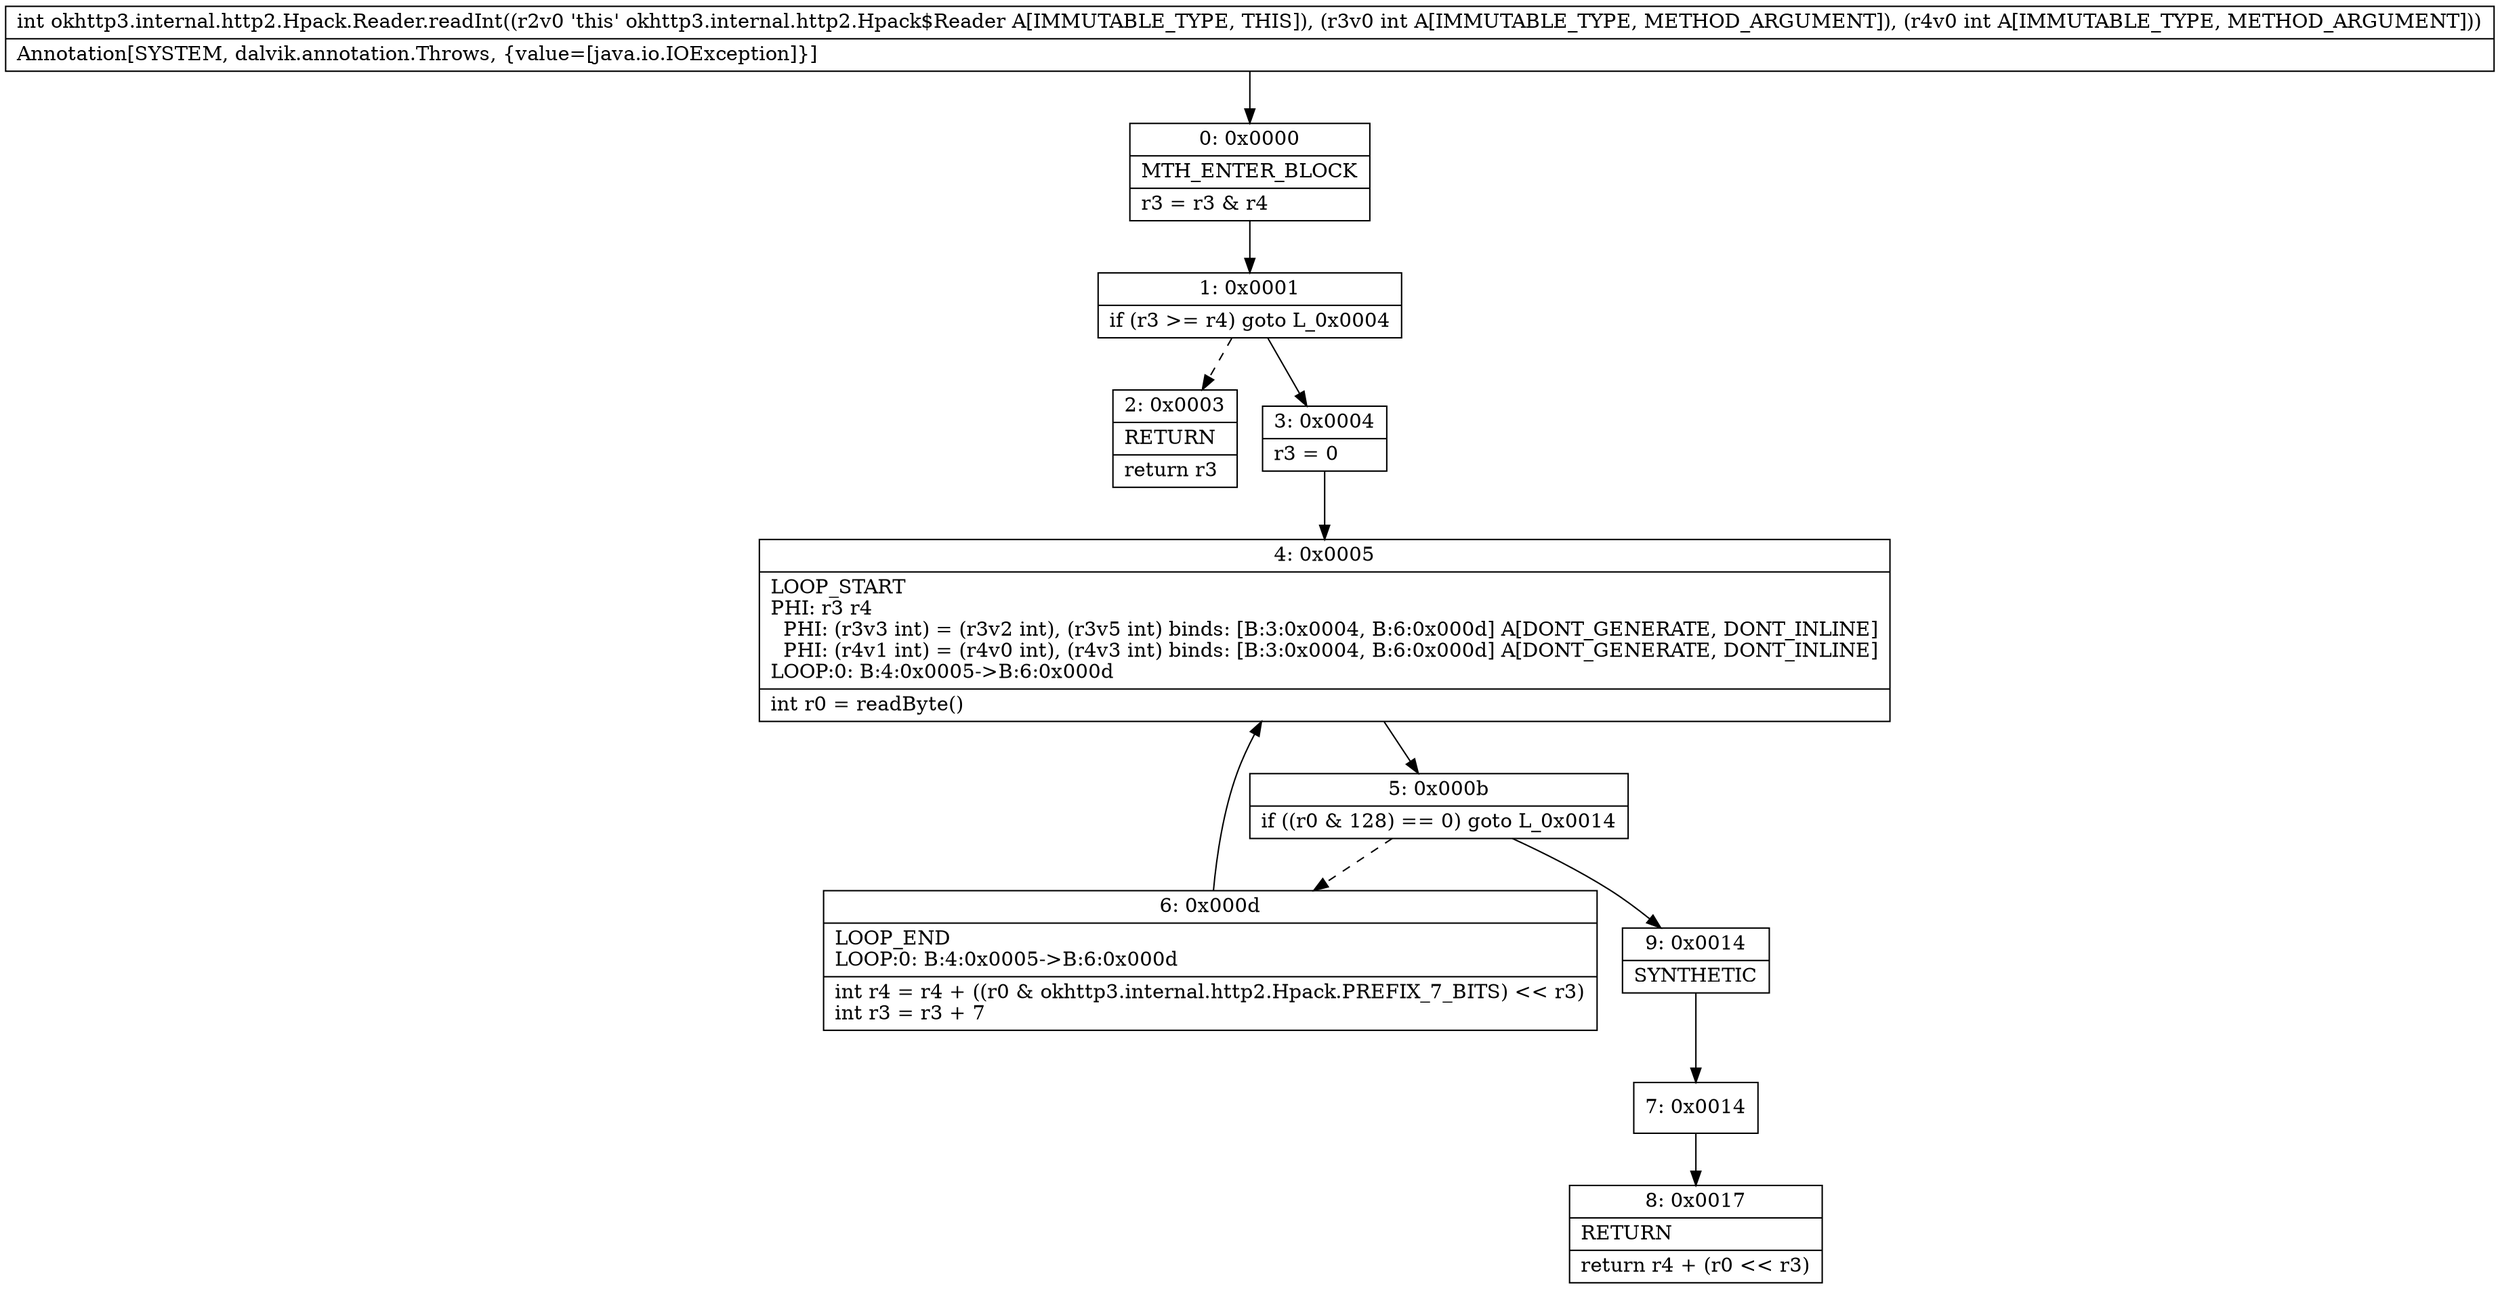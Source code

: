 digraph "CFG forokhttp3.internal.http2.Hpack.Reader.readInt(II)I" {
Node_0 [shape=record,label="{0\:\ 0x0000|MTH_ENTER_BLOCK\l|r3 = r3 & r4\l}"];
Node_1 [shape=record,label="{1\:\ 0x0001|if (r3 \>= r4) goto L_0x0004\l}"];
Node_2 [shape=record,label="{2\:\ 0x0003|RETURN\l|return r3\l}"];
Node_3 [shape=record,label="{3\:\ 0x0004|r3 = 0\l}"];
Node_4 [shape=record,label="{4\:\ 0x0005|LOOP_START\lPHI: r3 r4 \l  PHI: (r3v3 int) = (r3v2 int), (r3v5 int) binds: [B:3:0x0004, B:6:0x000d] A[DONT_GENERATE, DONT_INLINE]\l  PHI: (r4v1 int) = (r4v0 int), (r4v3 int) binds: [B:3:0x0004, B:6:0x000d] A[DONT_GENERATE, DONT_INLINE]\lLOOP:0: B:4:0x0005\-\>B:6:0x000d\l|int r0 = readByte()\l}"];
Node_5 [shape=record,label="{5\:\ 0x000b|if ((r0 & 128) == 0) goto L_0x0014\l}"];
Node_6 [shape=record,label="{6\:\ 0x000d|LOOP_END\lLOOP:0: B:4:0x0005\-\>B:6:0x000d\l|int r4 = r4 + ((r0 & okhttp3.internal.http2.Hpack.PREFIX_7_BITS) \<\< r3)\lint r3 = r3 + 7\l}"];
Node_7 [shape=record,label="{7\:\ 0x0014}"];
Node_8 [shape=record,label="{8\:\ 0x0017|RETURN\l|return r4 + (r0 \<\< r3)\l}"];
Node_9 [shape=record,label="{9\:\ 0x0014|SYNTHETIC\l}"];
MethodNode[shape=record,label="{int okhttp3.internal.http2.Hpack.Reader.readInt((r2v0 'this' okhttp3.internal.http2.Hpack$Reader A[IMMUTABLE_TYPE, THIS]), (r3v0 int A[IMMUTABLE_TYPE, METHOD_ARGUMENT]), (r4v0 int A[IMMUTABLE_TYPE, METHOD_ARGUMENT]))  | Annotation[SYSTEM, dalvik.annotation.Throws, \{value=[java.io.IOException]\}]\l}"];
MethodNode -> Node_0;
Node_0 -> Node_1;
Node_1 -> Node_2[style=dashed];
Node_1 -> Node_3;
Node_3 -> Node_4;
Node_4 -> Node_5;
Node_5 -> Node_6[style=dashed];
Node_5 -> Node_9;
Node_6 -> Node_4;
Node_7 -> Node_8;
Node_9 -> Node_7;
}


